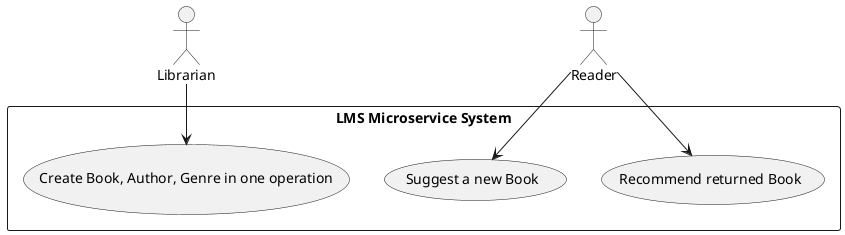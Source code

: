 @startuml
actor Librarian
actor Reader

rectangle "LMS Microservice System" {
  usecase "Create Book, Author, Genre in one operation" as UC1
  usecase "Suggest a new Book" as UC2
  usecase "Recommend returned Book" as UC3
}

Librarian --> UC1
Reader --> UC2
Reader --> UC3
@enduml

